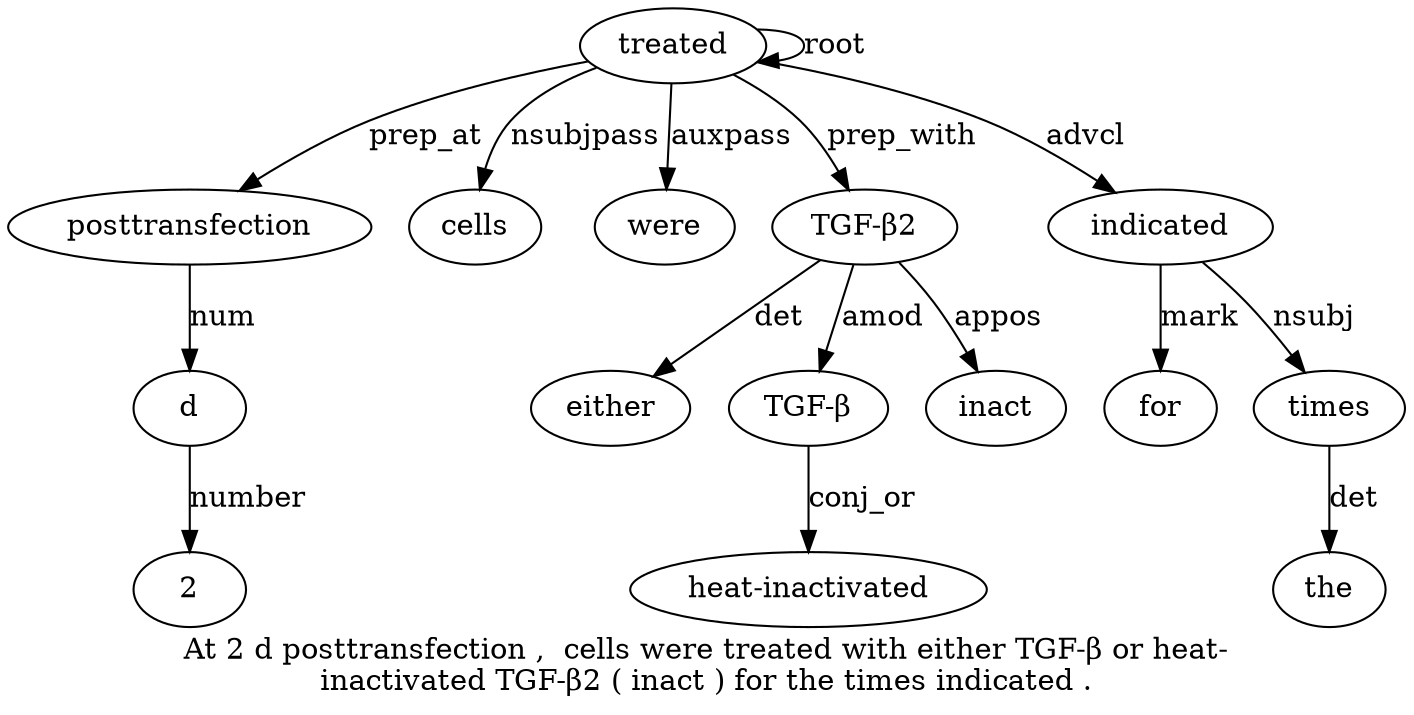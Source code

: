digraph "At 2 d posttransfection ,  cells were treated with either TGF-β or heat-inactivated TGF-β2 ( inact ) for the times indicated ." {
label="At 2 d posttransfection ,  cells were treated with either TGF-β or heat-
inactivated TGF-β2 ( inact ) for the times indicated .";
d3 [style=filled, fillcolor=white, label=d];
2 [style=filled, fillcolor=white, label=2];
d3 -> 2  [label=number];
posttransfection4 [style=filled, fillcolor=white, label=posttransfection];
posttransfection4 -> d3  [label=num];
treated8 [style=filled, fillcolor=white, label=treated];
treated8 -> posttransfection4  [label=prep_at];
cells6 [style=filled, fillcolor=white, label=cells];
treated8 -> cells6  [label=nsubjpass];
were7 [style=filled, fillcolor=white, label=were];
treated8 -> were7  [label=auxpass];
treated8 -> treated8  [label=root];
"TGF-β214" [style=filled, fillcolor=white, label="TGF-β2"];
either10 [style=filled, fillcolor=white, label=either];
"TGF-β214" -> either10  [label=det];
"TGF-β11" [style=filled, fillcolor=white, label="TGF-β"];
"TGF-β214" -> "TGF-β11"  [label=amod];
"heat-inactivated13" [style=filled, fillcolor=white, label="heat-inactivated"];
"TGF-β11" -> "heat-inactivated13"  [label=conj_or];
treated8 -> "TGF-β214"  [label=prep_with];
inact16 [style=filled, fillcolor=white, label=inact];
"TGF-β214" -> inact16  [label=appos];
indicated21 [style=filled, fillcolor=white, label=indicated];
for18 [style=filled, fillcolor=white, label=for];
indicated21 -> for18  [label=mark];
times20 [style=filled, fillcolor=white, label=times];
the19 [style=filled, fillcolor=white, label=the];
times20 -> the19  [label=det];
indicated21 -> times20  [label=nsubj];
treated8 -> indicated21  [label=advcl];
}
